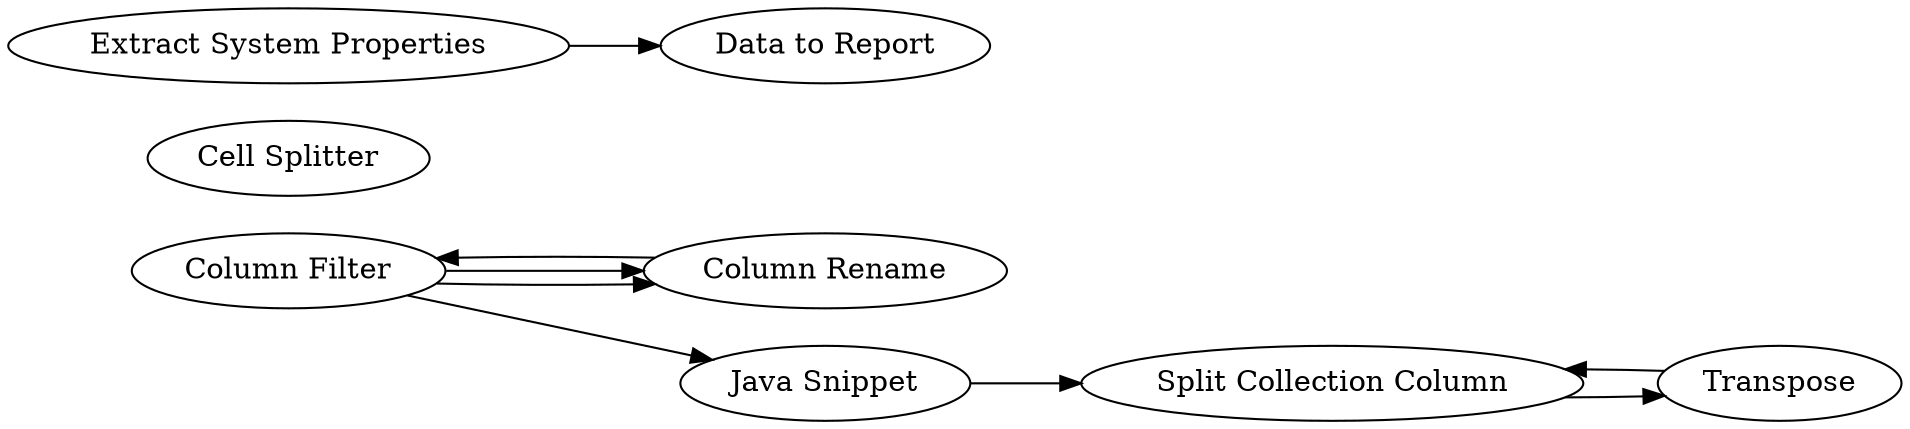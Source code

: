 digraph {
	3 [label="Java Snippet"]
	8 [label="to Report"]
	9 [label="Table Creator"]
	4 [label="Split Collection Column"]
	5 [label=Transpose]
	8 [label="Column Rename"]
	9 [label="Column Filter"]
	10 [label="Cell Splitter"]
	11 [label="Extract System Properties"]
	12 [label="Data to Report"]
	4 -> 5
	5 -> 4
	8 -> 9
	9 -> 8
	3 -> 4
	9 -> 3
	9 -> 8
	11 -> 12
	rankdir=LR
}
